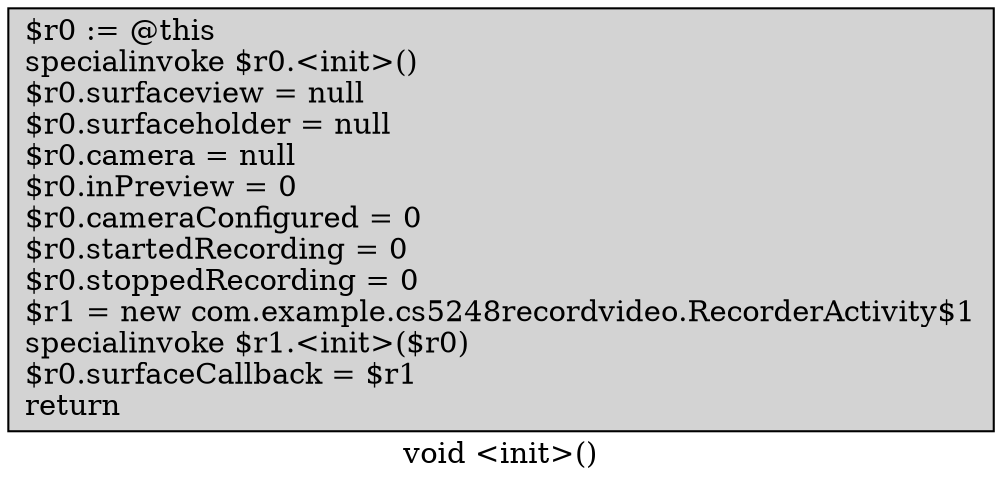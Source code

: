 digraph "void <init>()" {
    label="void <init>()";
    node [shape=box];
    "0" [style=filled,fillcolor=gray,style=filled,fillcolor=lightgray,label="$r0 := @this\lspecialinvoke $r0.<init>()\l$r0.surfaceview = null\l$r0.surfaceholder = null\l$r0.camera = null\l$r0.inPreview = 0\l$r0.cameraConfigured = 0\l$r0.startedRecording = 0\l$r0.stoppedRecording = 0\l$r1 = new com.example.cs5248recordvideo.RecorderActivity$1\lspecialinvoke $r1.<init>($r0)\l$r0.surfaceCallback = $r1\lreturn\l",];
}
